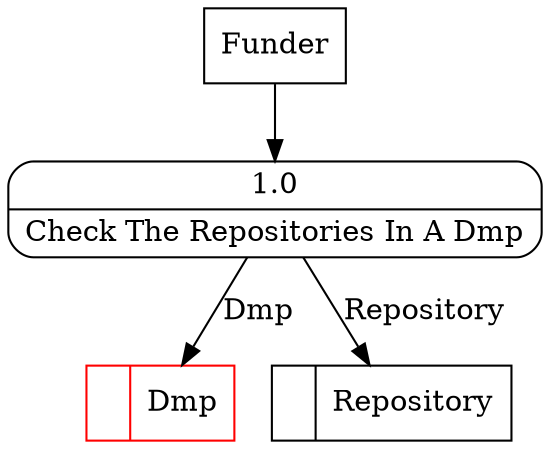 digraph dfd2{ 
node[shape=record]
200 [label="<f0>  |<f1> Dmp " color=red];
201 [label="<f0>  |<f1> Repository " ];
202 [label="Funder" shape=box];
203 [label="{<f0> 1.0|<f1> Check The Repositories In A Dmp }" shape=Mrecord];
202 -> 203
203 -> 201 [label="Repository"]
203 -> 200 [label="Dmp"]
}